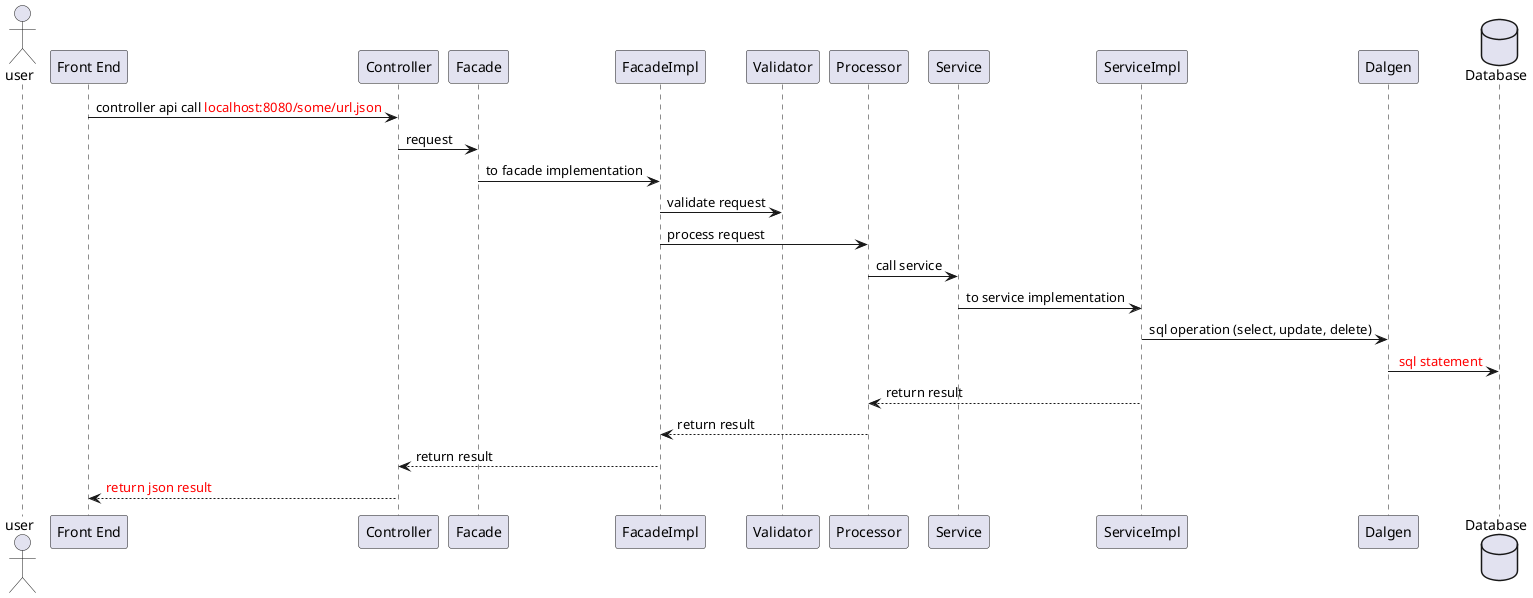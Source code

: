 @startuml backend structure
    Actor user as u
    Participant "Front End" as fe
 
    ' Box "Back End" #LightBlue
        Participant Controller as co
        Participant Facade as f
        Participant FacadeImpl as fImpl
        Participant Validator as v
        Participant Processor as p
        Participant Service as s
        Participant ServiceImpl as sImpl
        Participant Dalgen as dg
    ' end box
    Database Database as db

    fe -> co : controller api call <color:red>localhost:8080/some/url.json
    co -> f : request
    f -> fImpl : to facade implementation
    fImpl -> v : validate request
    fImpl -> p : process request

    p -> s : call service
    s -> sImpl : to service implementation
    sImpl -> dg : sql operation (select, update, delete)
    dg -> db : <color:red> sql statement
    p <-- sImpl : return result

    fImpl <-- p : return result

    co <-- fImpl : return result

    fe <-- co : <color:red>return json result

@enduml